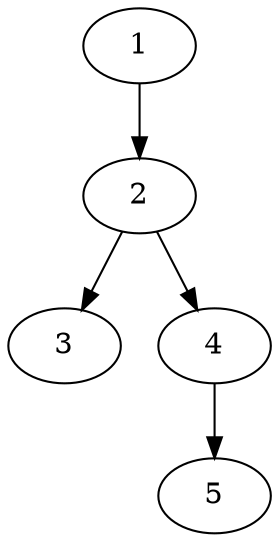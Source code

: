 /*******************************************************************************
 * Copyright (c) 2009 Fabian Steeg. All rights reserved. This program and the
 * accompanying materials are made available under the terms of the Eclipse
 * Public License v1.0 which accompanies this distribution, and is available at
 * http://www.eclipse.org/legal/epl-v10.html
 * <p/>
 * Contributors: Fabian Steeg - initial API and implementation; see bug 277380
 *******************************************************************************/
/* Test input. */
digraph LayoutSpringGraph{
	node[layout=spring] // = SpringLayoutAlgorithm
	1;2;3;4;5
	1->2; 2->3; 2->4; 4->5
}